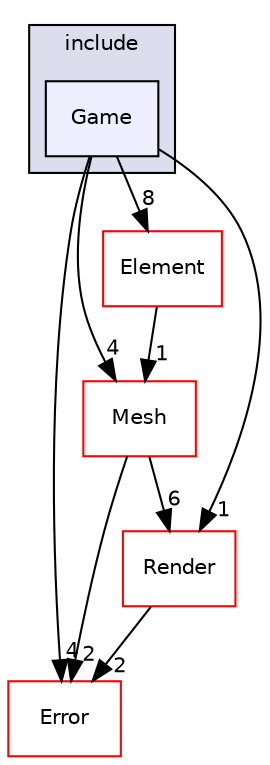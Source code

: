 digraph "Game/include/Game" {
  compound=true
  node [ fontsize="10", fontname="Helvetica"];
  edge [ labelfontsize="10", labelfontname="Helvetica"];
  subgraph clusterdir_a56613a6b795b5624452287469afc550 {
    graph [ bgcolor="#ddddee", pencolor="black", label="include" fontname="Helvetica", fontsize="10", URL="dir_a56613a6b795b5624452287469afc550.html"]
  dir_5cb7d1e92afc969c594cd76e1eddafb0 [shape=box, label="Game", style="filled", fillcolor="#eeeeff", pencolor="black", URL="dir_5cb7d1e92afc969c594cd76e1eddafb0.html"];
  }
  dir_8d239ea191f6a3a32e26e904bbe7fcaa [shape=box label="Mesh" fillcolor="white" style="filled" color="red" URL="dir_8d239ea191f6a3a32e26e904bbe7fcaa.html"];
  dir_dbf4cecd986d5434acc0a98260fbec76 [shape=box label="Element" fillcolor="white" style="filled" color="red" URL="dir_dbf4cecd986d5434acc0a98260fbec76.html"];
  dir_dbb7256e3909a62d05625b0de8bc416a [shape=box label="Error" fillcolor="white" style="filled" color="red" URL="dir_dbb7256e3909a62d05625b0de8bc416a.html"];
  dir_3d93a40d3a63baa1169d25b6af232e01 [shape=box label="Render" fillcolor="white" style="filled" color="red" URL="dir_3d93a40d3a63baa1169d25b6af232e01.html"];
  dir_8d239ea191f6a3a32e26e904bbe7fcaa->dir_dbb7256e3909a62d05625b0de8bc416a [headlabel="2", labeldistance=1.5 headhref="dir_000009_000003.html"];
  dir_8d239ea191f6a3a32e26e904bbe7fcaa->dir_3d93a40d3a63baa1169d25b6af232e01 [headlabel="6", labeldistance=1.5 headhref="dir_000009_000012.html"];
  dir_dbf4cecd986d5434acc0a98260fbec76->dir_8d239ea191f6a3a32e26e904bbe7fcaa [headlabel="1", labeldistance=1.5 headhref="dir_000000_000009.html"];
  dir_3d93a40d3a63baa1169d25b6af232e01->dir_dbb7256e3909a62d05625b0de8bc416a [headlabel="2", labeldistance=1.5 headhref="dir_000012_000003.html"];
  dir_5cb7d1e92afc969c594cd76e1eddafb0->dir_8d239ea191f6a3a32e26e904bbe7fcaa [headlabel="4", labeldistance=1.5 headhref="dir_000008_000009.html"];
  dir_5cb7d1e92afc969c594cd76e1eddafb0->dir_dbf4cecd986d5434acc0a98260fbec76 [headlabel="8", labeldistance=1.5 headhref="dir_000008_000000.html"];
  dir_5cb7d1e92afc969c594cd76e1eddafb0->dir_dbb7256e3909a62d05625b0de8bc416a [headlabel="4", labeldistance=1.5 headhref="dir_000008_000003.html"];
  dir_5cb7d1e92afc969c594cd76e1eddafb0->dir_3d93a40d3a63baa1169d25b6af232e01 [headlabel="1", labeldistance=1.5 headhref="dir_000008_000012.html"];
}
